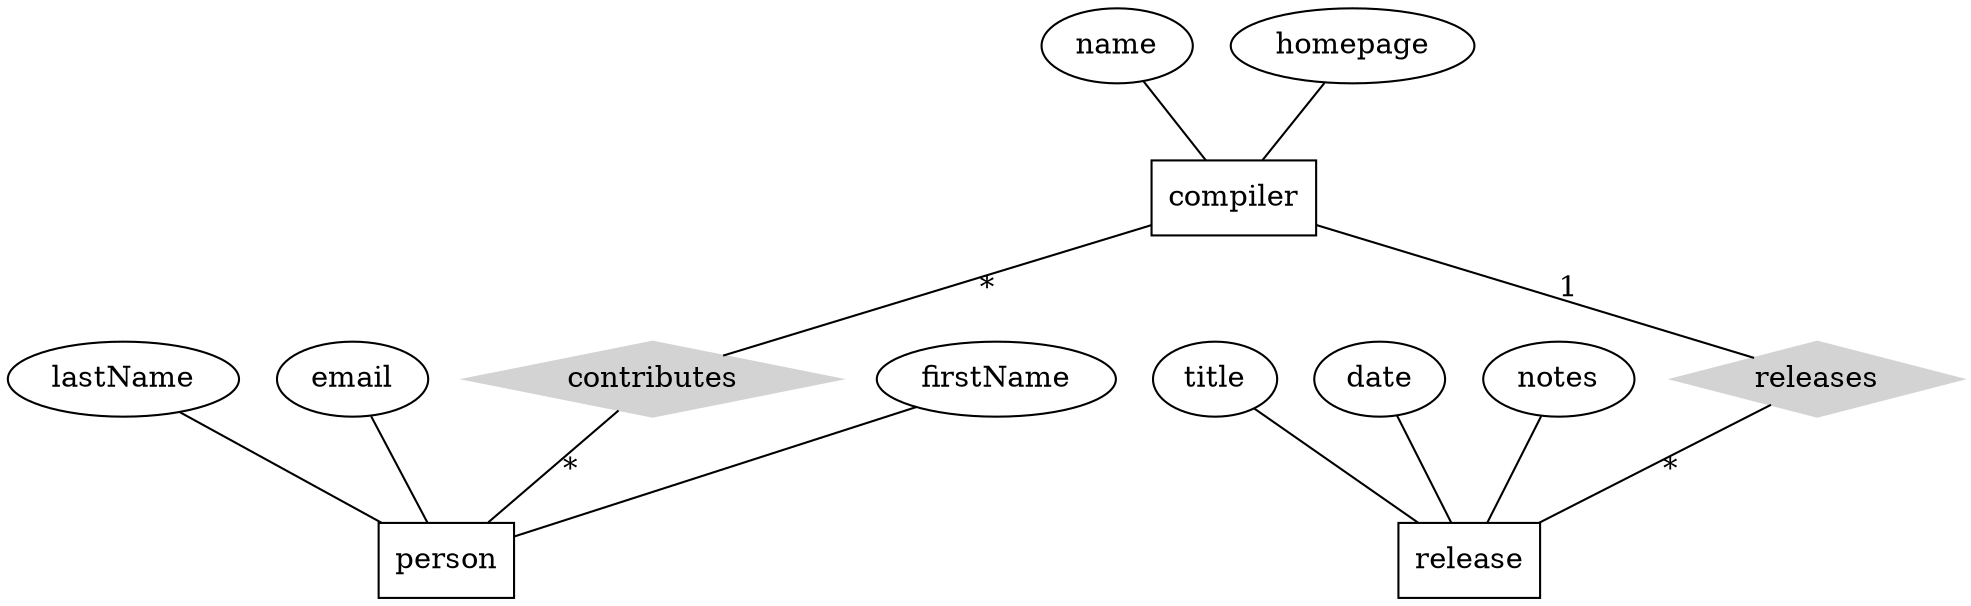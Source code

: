 graph ER {
	node [shape=box]; compiler; person; release;
	node [shape=ellipse]; name; homepage; firstName; lastName; email; title; date; notes;
	node [shape=diamond,style=filled,color=lightgrey]; "contributes"; "releases";

  name -- compiler [len=1.00];
  homepage -- compiler [len=1.00];

  firstName -- person [len=1.00];
  lastName -- person [len=1.00];
  email -- person [len=1.00];

  title -- release [len=1.00];
  date -- release [len=1.00];
  notes -- release [len=1.00];


	compiler -- "contributes" [label="*",len=1.00];
  "contributes" -- person [label="*",len=1.00];

	compiler -- "releases" [label="1",len=1.00];
  "releases" -- release [label="*",len=1.00];

	fontsize=20;
}

